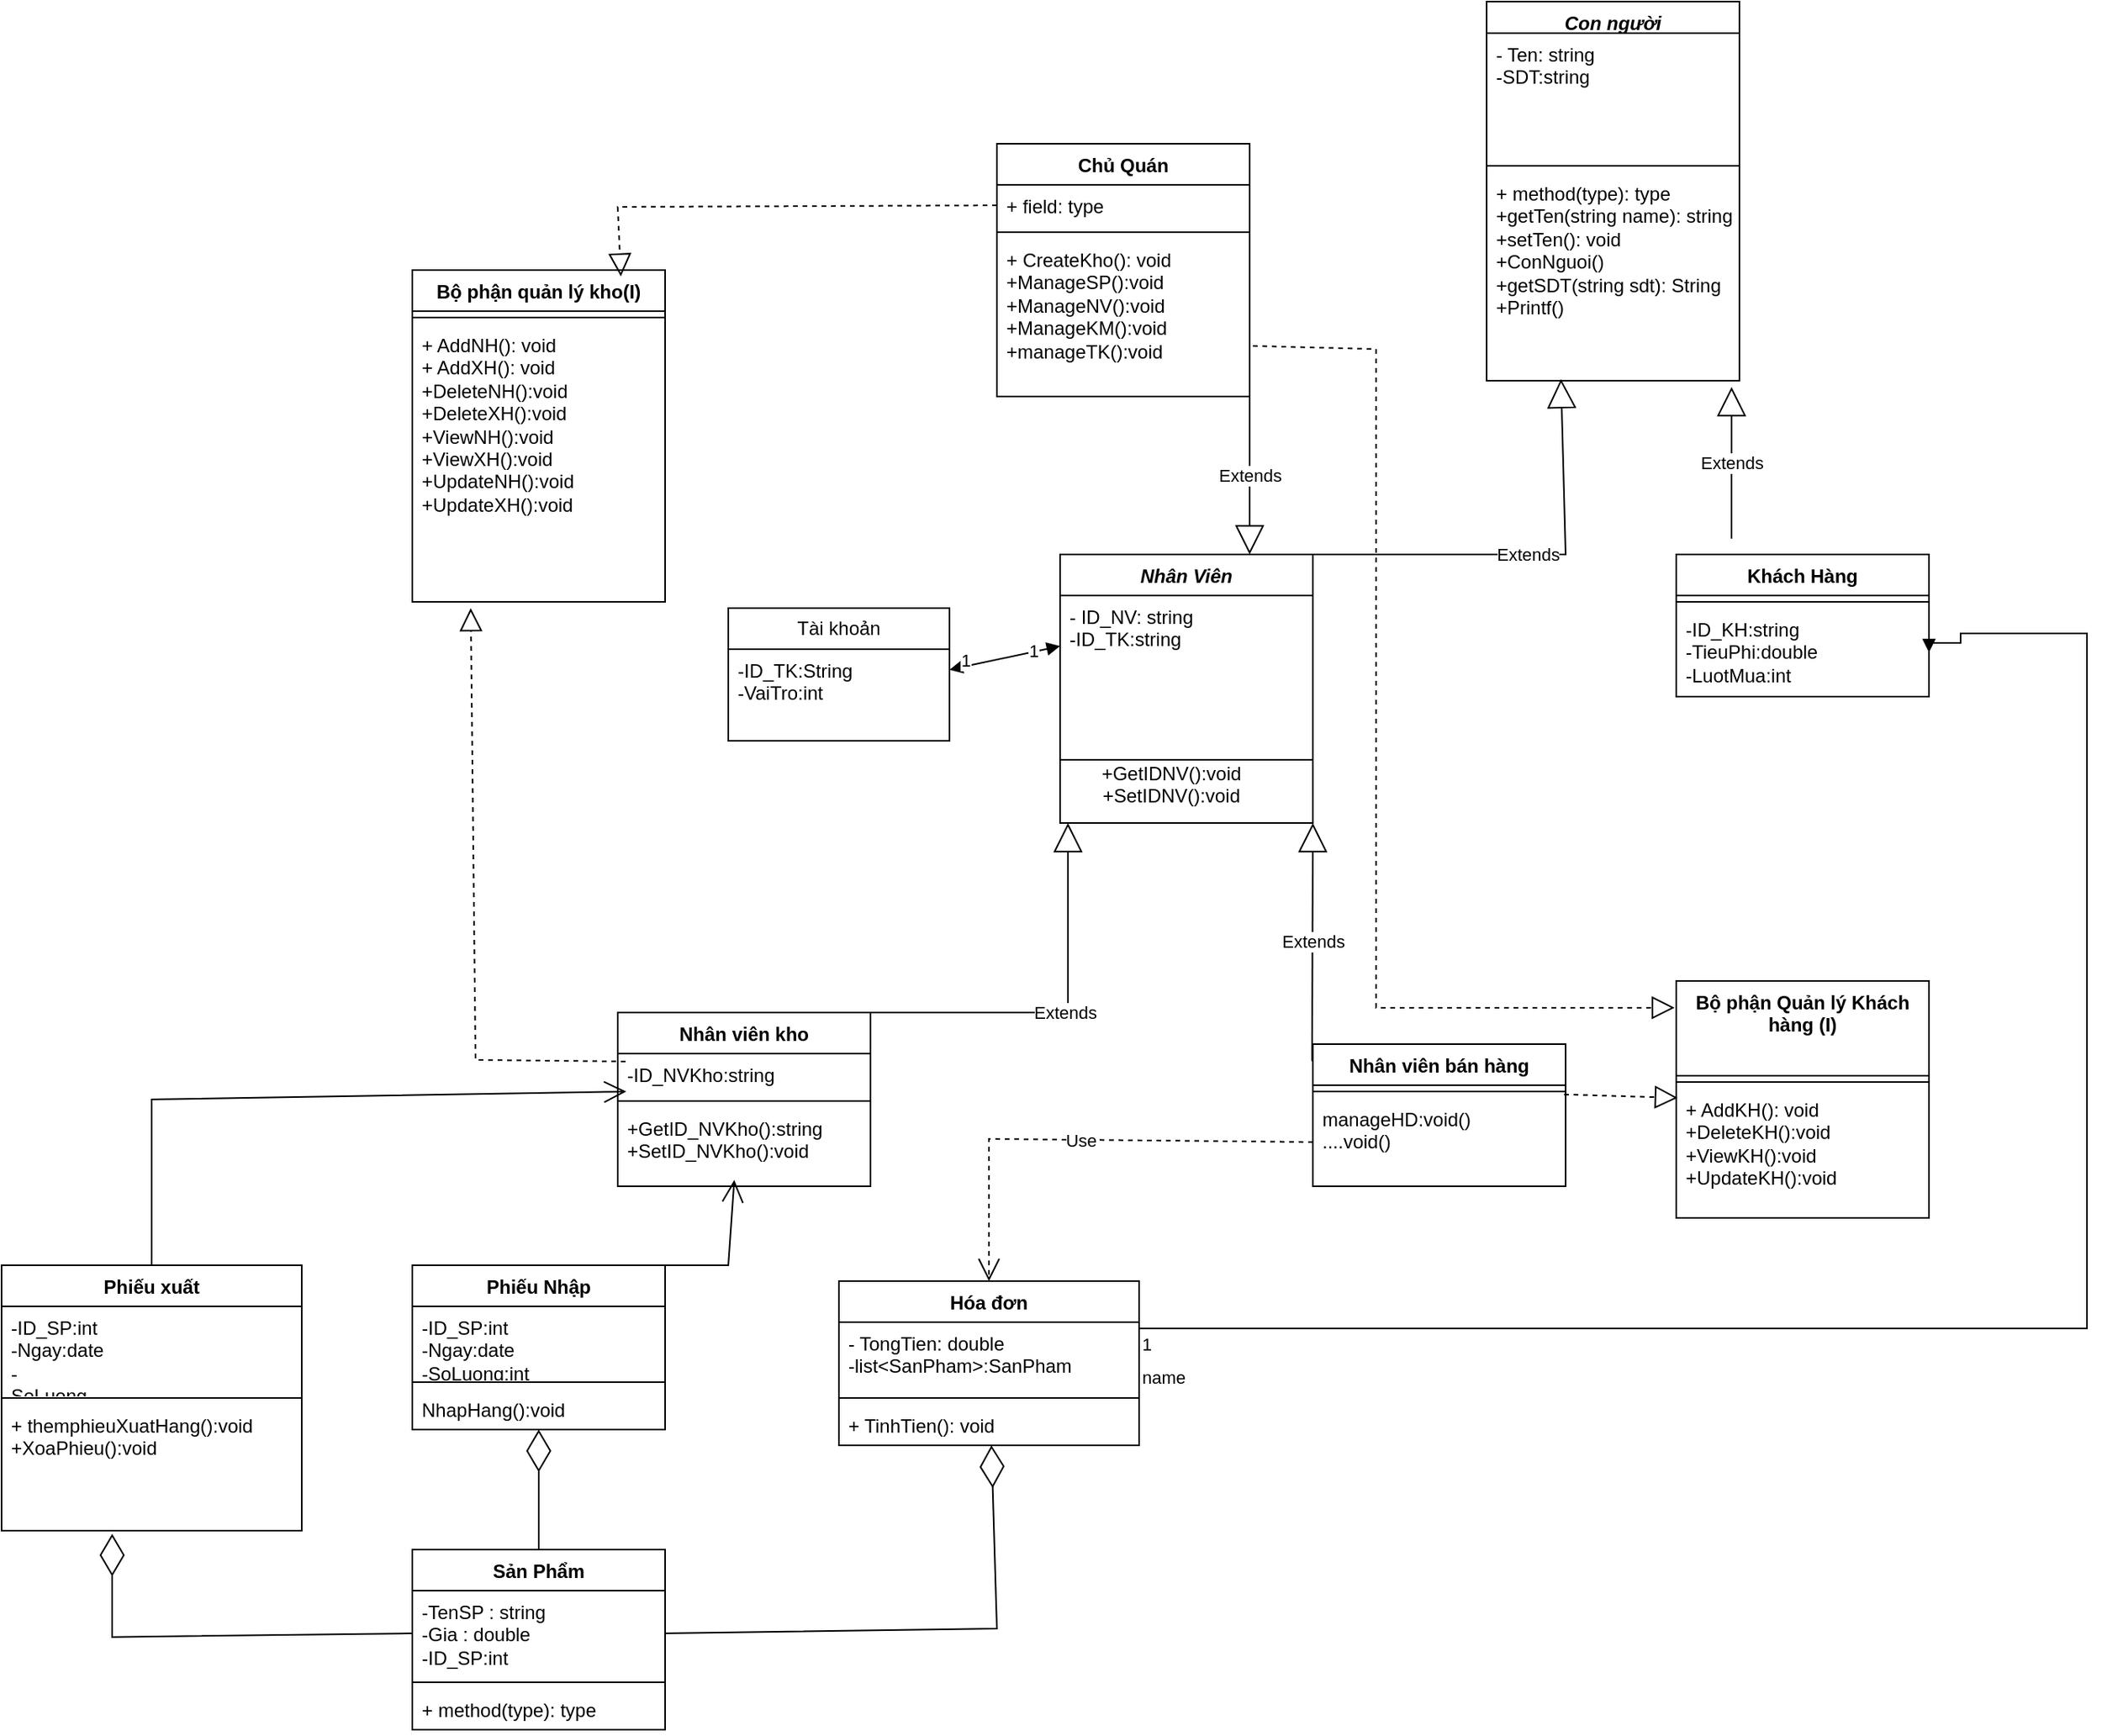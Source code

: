 <mxfile version="26.0.15">
  <diagram id="C5RBs43oDa-KdzZeNtuy" name="Page-1">
    <mxGraphModel dx="3407" dy="1044" grid="1" gridSize="10" guides="1" tooltips="1" connect="1" arrows="1" fold="1" page="1" pageScale="1" pageWidth="827" pageHeight="1169" math="0" shadow="0">
      <root>
        <mxCell id="WIyWlLk6GJQsqaUBKTNV-0" />
        <mxCell id="WIyWlLk6GJQsqaUBKTNV-1" parent="WIyWlLk6GJQsqaUBKTNV-0" />
        <mxCell id="RzAZ1FQXElwhh7SouEmg-1" value="&lt;i&gt;Con người&lt;/i&gt;" style="swimlane;fontStyle=1;align=center;verticalAlign=top;childLayout=stackLayout;horizontal=1;startSize=20;horizontalStack=0;resizeParent=1;resizeParentMax=0;resizeLast=0;collapsible=1;marginBottom=0;whiteSpace=wrap;html=1;" parent="WIyWlLk6GJQsqaUBKTNV-1" vertex="1">
          <mxGeometry x="350" y="10" width="160" height="240" as="geometry" />
        </mxCell>
        <mxCell id="RzAZ1FQXElwhh7SouEmg-2" value="- Ten: string&lt;div&gt;-SDT:string&lt;br&gt;&lt;div&gt;&lt;br&gt;&lt;/div&gt;&lt;/div&gt;" style="text;strokeColor=none;fillColor=none;align=left;verticalAlign=top;spacingLeft=4;spacingRight=4;overflow=hidden;rotatable=0;points=[[0,0.5],[1,0.5]];portConstraint=eastwest;whiteSpace=wrap;html=1;" parent="RzAZ1FQXElwhh7SouEmg-1" vertex="1">
          <mxGeometry y="20" width="160" height="80" as="geometry" />
        </mxCell>
        <mxCell id="RzAZ1FQXElwhh7SouEmg-3" value="" style="line;strokeWidth=1;fillColor=none;align=left;verticalAlign=middle;spacingTop=-1;spacingLeft=3;spacingRight=3;rotatable=0;labelPosition=right;points=[];portConstraint=eastwest;strokeColor=inherit;" parent="RzAZ1FQXElwhh7SouEmg-1" vertex="1">
          <mxGeometry y="100" width="160" height="8" as="geometry" />
        </mxCell>
        <mxCell id="RzAZ1FQXElwhh7SouEmg-4" value="+ method(type): type&lt;div&gt;+getTen(string name): string&lt;/div&gt;&lt;div&gt;+setTen(): void&lt;/div&gt;&lt;div&gt;+ConNguoi()&lt;/div&gt;&lt;div&gt;+getSDT(string sdt): String&lt;/div&gt;&lt;div&gt;+Printf()&amp;nbsp;&lt;/div&gt;" style="text;strokeColor=none;fillColor=none;align=left;verticalAlign=top;spacingLeft=4;spacingRight=4;overflow=hidden;rotatable=0;points=[[0,0.5],[1,0.5]];portConstraint=eastwest;whiteSpace=wrap;html=1;" parent="RzAZ1FQXElwhh7SouEmg-1" vertex="1">
          <mxGeometry y="108" width="160" height="132" as="geometry" />
        </mxCell>
        <mxCell id="RzAZ1FQXElwhh7SouEmg-5" value="&lt;i&gt;Nhân Viên&lt;/i&gt;&lt;div&gt;&lt;br&gt;&lt;/div&gt;" style="swimlane;fontStyle=1;align=center;verticalAlign=top;childLayout=stackLayout;horizontal=1;startSize=26;horizontalStack=0;resizeParent=1;resizeParentMax=0;resizeLast=0;collapsible=1;marginBottom=0;whiteSpace=wrap;html=1;" parent="WIyWlLk6GJQsqaUBKTNV-1" vertex="1">
          <mxGeometry x="80" y="360" width="160" height="170" as="geometry" />
        </mxCell>
        <mxCell id="RzAZ1FQXElwhh7SouEmg-6" value="- ID_NV: string&lt;div&gt;-ID_TK:string&lt;/div&gt;" style="text;strokeColor=none;fillColor=none;align=left;verticalAlign=top;spacingLeft=4;spacingRight=4;overflow=hidden;rotatable=0;points=[[0,0.5],[1,0.5]];portConstraint=eastwest;whiteSpace=wrap;html=1;" parent="RzAZ1FQXElwhh7SouEmg-5" vertex="1">
          <mxGeometry y="26" width="160" height="64" as="geometry" />
        </mxCell>
        <mxCell id="RzAZ1FQXElwhh7SouEmg-7" value="" style="line;strokeWidth=1;fillColor=none;align=left;verticalAlign=middle;spacingTop=-1;spacingLeft=3;spacingRight=3;rotatable=0;labelPosition=right;points=[];portConstraint=eastwest;strokeColor=inherit;" parent="RzAZ1FQXElwhh7SouEmg-5" vertex="1">
          <mxGeometry y="90" width="160" height="80" as="geometry" />
        </mxCell>
        <mxCell id="RzAZ1FQXElwhh7SouEmg-9" value="Khách Hàng&lt;div&gt;&lt;br&gt;&lt;/div&gt;" style="swimlane;fontStyle=1;align=center;verticalAlign=top;childLayout=stackLayout;horizontal=1;startSize=26;horizontalStack=0;resizeParent=1;resizeParentMax=0;resizeLast=0;collapsible=1;marginBottom=0;whiteSpace=wrap;html=1;" parent="WIyWlLk6GJQsqaUBKTNV-1" vertex="1">
          <mxGeometry x="470" y="360" width="160" height="90" as="geometry" />
        </mxCell>
        <mxCell id="RzAZ1FQXElwhh7SouEmg-11" value="" style="line;strokeWidth=1;fillColor=none;align=left;verticalAlign=middle;spacingTop=-1;spacingLeft=3;spacingRight=3;rotatable=0;labelPosition=right;points=[];portConstraint=eastwest;strokeColor=inherit;" parent="RzAZ1FQXElwhh7SouEmg-9" vertex="1">
          <mxGeometry y="26" width="160" height="8" as="geometry" />
        </mxCell>
        <mxCell id="RzAZ1FQXElwhh7SouEmg-10" value="-ID_KH:string&lt;div&gt;-TieuPhi:double&lt;/div&gt;&lt;div&gt;-LuotMua:int&lt;/div&gt;" style="text;strokeColor=none;fillColor=none;align=left;verticalAlign=top;spacingLeft=4;spacingRight=4;overflow=hidden;rotatable=0;points=[[0,0.5],[1,0.5]];portConstraint=eastwest;whiteSpace=wrap;html=1;" parent="RzAZ1FQXElwhh7SouEmg-9" vertex="1">
          <mxGeometry y="34" width="160" height="56" as="geometry" />
        </mxCell>
        <mxCell id="RzAZ1FQXElwhh7SouEmg-13" value="Extends" style="endArrow=block;endSize=16;endFill=0;html=1;rounded=0;exitX=1;exitY=0;exitDx=0;exitDy=0;entryX=0.294;entryY=0.992;entryDx=0;entryDy=0;entryPerimeter=0;" parent="WIyWlLk6GJQsqaUBKTNV-1" source="RzAZ1FQXElwhh7SouEmg-5" target="RzAZ1FQXElwhh7SouEmg-4" edge="1">
          <mxGeometry width="160" relative="1" as="geometry">
            <mxPoint x="220" y="320" as="sourcePoint" />
            <mxPoint x="380" y="320" as="targetPoint" />
            <Array as="points">
              <mxPoint x="400" y="360" />
            </Array>
          </mxGeometry>
        </mxCell>
        <mxCell id="RzAZ1FQXElwhh7SouEmg-15" value="Extends" style="endArrow=block;endSize=16;endFill=0;html=1;rounded=0;entryX=0.969;entryY=1.03;entryDx=0;entryDy=0;entryPerimeter=0;" parent="WIyWlLk6GJQsqaUBKTNV-1" target="RzAZ1FQXElwhh7SouEmg-4" edge="1">
          <mxGeometry width="160" relative="1" as="geometry">
            <mxPoint x="505" y="350" as="sourcePoint" />
            <mxPoint x="380" y="320" as="targetPoint" />
          </mxGeometry>
        </mxCell>
        <mxCell id="RzAZ1FQXElwhh7SouEmg-16" value="Nhân viên kho&lt;div&gt;&lt;br&gt;&lt;/div&gt;" style="swimlane;fontStyle=1;align=center;verticalAlign=top;childLayout=stackLayout;horizontal=1;startSize=26;horizontalStack=0;resizeParent=1;resizeParentMax=0;resizeLast=0;collapsible=1;marginBottom=0;whiteSpace=wrap;html=1;" parent="WIyWlLk6GJQsqaUBKTNV-1" vertex="1">
          <mxGeometry x="-200" y="650" width="160" height="110" as="geometry" />
        </mxCell>
        <mxCell id="RzAZ1FQXElwhh7SouEmg-17" value="-ID_NVKho:string&lt;div&gt;&lt;br&gt;&lt;/div&gt;" style="text;strokeColor=none;fillColor=none;align=left;verticalAlign=top;spacingLeft=4;spacingRight=4;overflow=hidden;rotatable=0;points=[[0,0.5],[1,0.5]];portConstraint=eastwest;whiteSpace=wrap;html=1;" parent="RzAZ1FQXElwhh7SouEmg-16" vertex="1">
          <mxGeometry y="26" width="160" height="26" as="geometry" />
        </mxCell>
        <mxCell id="RzAZ1FQXElwhh7SouEmg-18" value="" style="line;strokeWidth=1;fillColor=none;align=left;verticalAlign=middle;spacingTop=-1;spacingLeft=3;spacingRight=3;rotatable=0;labelPosition=right;points=[];portConstraint=eastwest;strokeColor=inherit;" parent="RzAZ1FQXElwhh7SouEmg-16" vertex="1">
          <mxGeometry y="52" width="160" height="8" as="geometry" />
        </mxCell>
        <mxCell id="RzAZ1FQXElwhh7SouEmg-19" value="+GetID_NVKho():string&lt;div&gt;+SetID_NVKho():void&lt;/div&gt;" style="text;strokeColor=none;fillColor=none;align=left;verticalAlign=top;spacingLeft=4;spacingRight=4;overflow=hidden;rotatable=0;points=[[0,0.5],[1,0.5]];portConstraint=eastwest;whiteSpace=wrap;html=1;" parent="RzAZ1FQXElwhh7SouEmg-16" vertex="1">
          <mxGeometry y="60" width="160" height="50" as="geometry" />
        </mxCell>
        <mxCell id="RzAZ1FQXElwhh7SouEmg-20" value="Nhân viên bán hàng&lt;div&gt;&lt;br&gt;&lt;/div&gt;" style="swimlane;fontStyle=1;align=center;verticalAlign=top;childLayout=stackLayout;horizontal=1;startSize=26;horizontalStack=0;resizeParent=1;resizeParentMax=0;resizeLast=0;collapsible=1;marginBottom=0;whiteSpace=wrap;html=1;" parent="WIyWlLk6GJQsqaUBKTNV-1" vertex="1">
          <mxGeometry x="240" y="670" width="160" height="90" as="geometry" />
        </mxCell>
        <mxCell id="RzAZ1FQXElwhh7SouEmg-22" value="" style="line;strokeWidth=1;fillColor=none;align=left;verticalAlign=middle;spacingTop=-1;spacingLeft=3;spacingRight=3;rotatable=0;labelPosition=right;points=[];portConstraint=eastwest;strokeColor=inherit;" parent="RzAZ1FQXElwhh7SouEmg-20" vertex="1">
          <mxGeometry y="26" width="160" height="8" as="geometry" />
        </mxCell>
        <mxCell id="RzAZ1FQXElwhh7SouEmg-21" value="manageHD:void()&lt;div&gt;....void()&lt;/div&gt;" style="text;strokeColor=none;fillColor=none;align=left;verticalAlign=top;spacingLeft=4;spacingRight=4;overflow=hidden;rotatable=0;points=[[0,0.5],[1,0.5]];portConstraint=eastwest;whiteSpace=wrap;html=1;" parent="RzAZ1FQXElwhh7SouEmg-20" vertex="1">
          <mxGeometry y="34" width="160" height="56" as="geometry" />
        </mxCell>
        <mxCell id="RzAZ1FQXElwhh7SouEmg-24" value="Bộ phận quản lý kho(I)" style="swimlane;fontStyle=1;align=center;verticalAlign=top;childLayout=stackLayout;horizontal=1;startSize=26;horizontalStack=0;resizeParent=1;resizeParentMax=0;resizeLast=0;collapsible=1;marginBottom=0;whiteSpace=wrap;html=1;" parent="WIyWlLk6GJQsqaUBKTNV-1" vertex="1">
          <mxGeometry x="-330" y="180" width="160" height="210" as="geometry" />
        </mxCell>
        <mxCell id="RzAZ1FQXElwhh7SouEmg-26" value="" style="line;strokeWidth=1;fillColor=none;align=left;verticalAlign=middle;spacingTop=-1;spacingLeft=3;spacingRight=3;rotatable=0;labelPosition=right;points=[];portConstraint=eastwest;strokeColor=inherit;" parent="RzAZ1FQXElwhh7SouEmg-24" vertex="1">
          <mxGeometry y="26" width="160" height="8" as="geometry" />
        </mxCell>
        <mxCell id="RzAZ1FQXElwhh7SouEmg-27" value="+ AddNH(): void&lt;div&gt;+ AddXH(): void&lt;/div&gt;&lt;div&gt;+DeleteNH():void&lt;/div&gt;&lt;div&gt;+DeleteXH():void&lt;/div&gt;&lt;div&gt;+ViewNH():void&lt;/div&gt;&lt;div&gt;+ViewXH():void&lt;/div&gt;&lt;div&gt;+UpdateNH():void&lt;/div&gt;&lt;div&gt;+UpdateXH():void&lt;/div&gt;&lt;div&gt;&lt;br&gt;&lt;/div&gt;" style="text;strokeColor=none;fillColor=none;align=left;verticalAlign=top;spacingLeft=4;spacingRight=4;overflow=hidden;rotatable=0;points=[[0,0.5],[1,0.5]];portConstraint=eastwest;whiteSpace=wrap;html=1;" parent="RzAZ1FQXElwhh7SouEmg-24" vertex="1">
          <mxGeometry y="34" width="160" height="176" as="geometry" />
        </mxCell>
        <mxCell id="RzAZ1FQXElwhh7SouEmg-28" value="Chủ Quán&lt;div&gt;&lt;br&gt;&lt;/div&gt;" style="swimlane;fontStyle=1;align=center;verticalAlign=top;childLayout=stackLayout;horizontal=1;startSize=26;horizontalStack=0;resizeParent=1;resizeParentMax=0;resizeLast=0;collapsible=1;marginBottom=0;whiteSpace=wrap;html=1;" parent="WIyWlLk6GJQsqaUBKTNV-1" vertex="1">
          <mxGeometry x="40" y="100" width="160" height="160" as="geometry" />
        </mxCell>
        <mxCell id="RzAZ1FQXElwhh7SouEmg-29" value="+ field: type" style="text;strokeColor=none;fillColor=none;align=left;verticalAlign=top;spacingLeft=4;spacingRight=4;overflow=hidden;rotatable=0;points=[[0,0.5],[1,0.5]];portConstraint=eastwest;whiteSpace=wrap;html=1;" parent="RzAZ1FQXElwhh7SouEmg-28" vertex="1">
          <mxGeometry y="26" width="160" height="26" as="geometry" />
        </mxCell>
        <mxCell id="RzAZ1FQXElwhh7SouEmg-30" value="" style="line;strokeWidth=1;fillColor=none;align=left;verticalAlign=middle;spacingTop=-1;spacingLeft=3;spacingRight=3;rotatable=0;labelPosition=right;points=[];portConstraint=eastwest;strokeColor=inherit;" parent="RzAZ1FQXElwhh7SouEmg-28" vertex="1">
          <mxGeometry y="52" width="160" height="8" as="geometry" />
        </mxCell>
        <mxCell id="RzAZ1FQXElwhh7SouEmg-31" value="+ CreateKho(): void&lt;div&gt;+ManageSP():void&lt;/div&gt;&lt;div&gt;+ManageNV():void&lt;/div&gt;&lt;div&gt;+ManageKM():void&lt;/div&gt;&lt;div&gt;+manageTK():void&lt;/div&gt;&lt;div&gt;&lt;br&gt;&lt;/div&gt;" style="text;strokeColor=none;fillColor=none;align=left;verticalAlign=top;spacingLeft=4;spacingRight=4;overflow=hidden;rotatable=0;points=[[0,0.5],[1,0.5]];portConstraint=eastwest;whiteSpace=wrap;html=1;" parent="RzAZ1FQXElwhh7SouEmg-28" vertex="1">
          <mxGeometry y="60" width="160" height="100" as="geometry" />
        </mxCell>
        <mxCell id="RzAZ1FQXElwhh7SouEmg-33" value="Extends" style="endArrow=block;endSize=16;endFill=0;html=1;rounded=0;entryX=0.75;entryY=0;entryDx=0;entryDy=0;" parent="WIyWlLk6GJQsqaUBKTNV-1" target="RzAZ1FQXElwhh7SouEmg-5" edge="1">
          <mxGeometry width="160" relative="1" as="geometry">
            <mxPoint x="200" y="260" as="sourcePoint" />
            <mxPoint x="350" y="130" as="targetPoint" />
          </mxGeometry>
        </mxCell>
        <mxCell id="RzAZ1FQXElwhh7SouEmg-37" value="Extends" style="endArrow=block;endSize=16;endFill=0;html=1;rounded=0;exitX=-0.003;exitY=0.119;exitDx=0;exitDy=0;exitPerimeter=0;" parent="WIyWlLk6GJQsqaUBKTNV-1" source="RzAZ1FQXElwhh7SouEmg-20" edge="1">
          <mxGeometry width="160" relative="1" as="geometry">
            <mxPoint x="341.68" y="489.742" as="sourcePoint" />
            <mxPoint x="240" y="530" as="targetPoint" />
          </mxGeometry>
        </mxCell>
        <mxCell id="RzAZ1FQXElwhh7SouEmg-38" value="" style="endArrow=block;dashed=1;endFill=0;endSize=12;html=1;rounded=0;exitX=0.031;exitY=0.192;exitDx=0;exitDy=0;exitPerimeter=0;entryX=0.231;entryY=1.023;entryDx=0;entryDy=0;entryPerimeter=0;" parent="WIyWlLk6GJQsqaUBKTNV-1" source="RzAZ1FQXElwhh7SouEmg-17" target="RzAZ1FQXElwhh7SouEmg-27" edge="1">
          <mxGeometry width="160" relative="1" as="geometry">
            <mxPoint x="-30" y="340" as="sourcePoint" />
            <mxPoint x="130" y="340" as="targetPoint" />
            <Array as="points">
              <mxPoint x="-290" y="680" />
            </Array>
          </mxGeometry>
        </mxCell>
        <mxCell id="RzAZ1FQXElwhh7SouEmg-36" value="Extends" style="endArrow=block;endSize=16;endFill=0;html=1;rounded=0;exitX=1;exitY=0;exitDx=0;exitDy=0;" parent="WIyWlLk6GJQsqaUBKTNV-1" source="RzAZ1FQXElwhh7SouEmg-16" edge="1">
          <mxGeometry width="160" relative="1" as="geometry">
            <mxPoint x="20" y="490" as="sourcePoint" />
            <mxPoint x="85" y="530" as="targetPoint" />
            <Array as="points">
              <mxPoint x="85" y="650" />
            </Array>
          </mxGeometry>
        </mxCell>
        <mxCell id="RzAZ1FQXElwhh7SouEmg-39" value="" style="endArrow=block;dashed=1;endFill=0;endSize=12;html=1;rounded=0;exitX=0;exitY=0.5;exitDx=0;exitDy=0;entryX=0.825;entryY=0.019;entryDx=0;entryDy=0;entryPerimeter=0;" parent="WIyWlLk6GJQsqaUBKTNV-1" source="RzAZ1FQXElwhh7SouEmg-29" target="RzAZ1FQXElwhh7SouEmg-24" edge="1">
          <mxGeometry width="160" relative="1" as="geometry">
            <mxPoint x="-30" y="340" as="sourcePoint" />
            <mxPoint x="130" y="340" as="targetPoint" />
            <Array as="points">
              <mxPoint x="-200" y="140" />
            </Array>
          </mxGeometry>
        </mxCell>
        <mxCell id="RzAZ1FQXElwhh7SouEmg-40" value="Bộ phận Quản lý Khách hàng (I)" style="swimlane;fontStyle=1;align=center;verticalAlign=top;childLayout=stackLayout;horizontal=1;startSize=60;horizontalStack=0;resizeParent=1;resizeParentMax=0;resizeLast=0;collapsible=1;marginBottom=0;whiteSpace=wrap;html=1;" parent="WIyWlLk6GJQsqaUBKTNV-1" vertex="1">
          <mxGeometry x="470" y="630" width="160" height="150" as="geometry" />
        </mxCell>
        <mxCell id="RzAZ1FQXElwhh7SouEmg-42" value="" style="line;strokeWidth=1;fillColor=none;align=left;verticalAlign=middle;spacingTop=-1;spacingLeft=3;spacingRight=3;rotatable=0;labelPosition=right;points=[];portConstraint=eastwest;strokeColor=inherit;" parent="RzAZ1FQXElwhh7SouEmg-40" vertex="1">
          <mxGeometry y="60" width="160" height="8" as="geometry" />
        </mxCell>
        <mxCell id="RzAZ1FQXElwhh7SouEmg-43" value="&lt;div&gt;+ AddKH(): void&lt;/div&gt;&lt;div&gt;+DeleteKH():void&lt;/div&gt;&lt;div&gt;+ViewKH():void&lt;/div&gt;&lt;div&gt;+UpdateKH():void&lt;/div&gt;&lt;div&gt;&lt;br&gt;&lt;/div&gt;" style="text;strokeColor=none;fillColor=none;align=left;verticalAlign=top;spacingLeft=4;spacingRight=4;overflow=hidden;rotatable=0;points=[[0,0.5],[1,0.5]];portConstraint=eastwest;whiteSpace=wrap;html=1;" parent="RzAZ1FQXElwhh7SouEmg-40" vertex="1">
          <mxGeometry y="68" width="160" height="82" as="geometry" />
        </mxCell>
        <mxCell id="RzAZ1FQXElwhh7SouEmg-44" value="" style="endArrow=block;dashed=1;endFill=0;endSize=12;html=1;rounded=0;entryX=-0.006;entryY=0.113;entryDx=0;entryDy=0;entryPerimeter=0;exitX=1.013;exitY=0.68;exitDx=0;exitDy=0;exitPerimeter=0;" parent="WIyWlLk6GJQsqaUBKTNV-1" source="RzAZ1FQXElwhh7SouEmg-31" target="RzAZ1FQXElwhh7SouEmg-40" edge="1">
          <mxGeometry width="160" relative="1" as="geometry">
            <mxPoint x="130" y="330" as="sourcePoint" />
            <mxPoint x="290" y="330" as="targetPoint" />
            <Array as="points">
              <mxPoint x="280" y="230" />
              <mxPoint x="280" y="480" />
              <mxPoint x="280" y="647" />
            </Array>
          </mxGeometry>
        </mxCell>
        <mxCell id="RzAZ1FQXElwhh7SouEmg-51" value="" style="endArrow=block;dashed=1;endFill=0;endSize=12;html=1;rounded=0;exitX=0.994;exitY=-0.038;exitDx=0;exitDy=0;exitPerimeter=0;entryX=0.006;entryY=0.073;entryDx=0;entryDy=0;entryPerimeter=0;" parent="WIyWlLk6GJQsqaUBKTNV-1" source="RzAZ1FQXElwhh7SouEmg-21" target="RzAZ1FQXElwhh7SouEmg-43" edge="1">
          <mxGeometry width="160" relative="1" as="geometry">
            <mxPoint x="350" y="530" as="sourcePoint" />
            <mxPoint x="510" y="530" as="targetPoint" />
          </mxGeometry>
        </mxCell>
        <mxCell id="RzAZ1FQXElwhh7SouEmg-52" value="Tài khoản" style="swimlane;fontStyle=0;childLayout=stackLayout;horizontal=1;startSize=26;fillColor=none;horizontalStack=0;resizeParent=1;resizeParentMax=0;resizeLast=0;collapsible=1;marginBottom=0;whiteSpace=wrap;html=1;" parent="WIyWlLk6GJQsqaUBKTNV-1" vertex="1">
          <mxGeometry x="-130" y="394" width="140" height="84" as="geometry" />
        </mxCell>
        <mxCell id="RzAZ1FQXElwhh7SouEmg-54" value="-ID_TK:String&lt;div&gt;-VaiTro:int&lt;/div&gt;&lt;div&gt;&lt;br&gt;&lt;/div&gt;" style="text;strokeColor=none;fillColor=none;align=left;verticalAlign=top;spacingLeft=4;spacingRight=4;overflow=hidden;rotatable=0;points=[[0,0.5],[1,0.5]];portConstraint=eastwest;whiteSpace=wrap;html=1;" parent="RzAZ1FQXElwhh7SouEmg-52" vertex="1">
          <mxGeometry y="26" width="140" height="58" as="geometry" />
        </mxCell>
        <mxCell id="RzAZ1FQXElwhh7SouEmg-57" value="" style="endArrow=block;startArrow=block;endFill=1;startFill=1;html=1;rounded=0;exitX=1;exitY=0.5;exitDx=0;exitDy=0;entryX=0;entryY=0.5;entryDx=0;entryDy=0;" parent="WIyWlLk6GJQsqaUBKTNV-1" target="RzAZ1FQXElwhh7SouEmg-6" edge="1">
          <mxGeometry width="160" relative="1" as="geometry">
            <mxPoint x="10" y="433" as="sourcePoint" />
            <mxPoint x="290" y="330" as="targetPoint" />
          </mxGeometry>
        </mxCell>
        <mxCell id="RzAZ1FQXElwhh7SouEmg-58" value="1" style="edgeLabel;html=1;align=center;verticalAlign=middle;resizable=0;points=[];" parent="RzAZ1FQXElwhh7SouEmg-57" vertex="1" connectable="0">
          <mxGeometry x="-0.305" y="2" relative="1" as="geometry">
            <mxPoint x="-14" y="1" as="offset" />
          </mxGeometry>
        </mxCell>
        <mxCell id="RzAZ1FQXElwhh7SouEmg-59" value="1" style="edgeLabel;html=1;align=center;verticalAlign=middle;resizable=0;points=[];" parent="RzAZ1FQXElwhh7SouEmg-57" vertex="1" connectable="0">
          <mxGeometry x="0.552" y="2" relative="1" as="geometry">
            <mxPoint x="-1" y="1" as="offset" />
          </mxGeometry>
        </mxCell>
        <mxCell id="DLRbKpXfFb9seyz2tW-k-0" value="Hóa đơn&lt;div&gt;&lt;br&gt;&lt;/div&gt;" style="swimlane;fontStyle=1;align=center;verticalAlign=top;childLayout=stackLayout;horizontal=1;startSize=26;horizontalStack=0;resizeParent=1;resizeParentMax=0;resizeLast=0;collapsible=1;marginBottom=0;whiteSpace=wrap;html=1;" vertex="1" parent="WIyWlLk6GJQsqaUBKTNV-1">
          <mxGeometry x="-60" y="820" width="190" height="104" as="geometry" />
        </mxCell>
        <mxCell id="DLRbKpXfFb9seyz2tW-k-1" value="- TongTien: double&lt;div&gt;-list&amp;lt;SanPham&amp;gt;:SanPham&lt;/div&gt;" style="text;strokeColor=none;fillColor=none;align=left;verticalAlign=top;spacingLeft=4;spacingRight=4;overflow=hidden;rotatable=0;points=[[0,0.5],[1,0.5]];portConstraint=eastwest;whiteSpace=wrap;html=1;" vertex="1" parent="DLRbKpXfFb9seyz2tW-k-0">
          <mxGeometry y="26" width="190" height="44" as="geometry" />
        </mxCell>
        <mxCell id="DLRbKpXfFb9seyz2tW-k-2" value="" style="line;strokeWidth=1;fillColor=none;align=left;verticalAlign=middle;spacingTop=-1;spacingLeft=3;spacingRight=3;rotatable=0;labelPosition=right;points=[];portConstraint=eastwest;strokeColor=inherit;" vertex="1" parent="DLRbKpXfFb9seyz2tW-k-0">
          <mxGeometry y="70" width="190" height="8" as="geometry" />
        </mxCell>
        <mxCell id="DLRbKpXfFb9seyz2tW-k-3" value="+ TinhTien(): void&lt;div&gt;&lt;br&gt;&lt;/div&gt;" style="text;strokeColor=none;fillColor=none;align=left;verticalAlign=top;spacingLeft=4;spacingRight=4;overflow=hidden;rotatable=0;points=[[0,0.5],[1,0.5]];portConstraint=eastwest;whiteSpace=wrap;html=1;" vertex="1" parent="DLRbKpXfFb9seyz2tW-k-0">
          <mxGeometry y="78" width="190" height="26" as="geometry" />
        </mxCell>
        <mxCell id="DLRbKpXfFb9seyz2tW-k-4" value="Use" style="endArrow=open;endSize=12;dashed=1;html=1;rounded=0;entryX=0.5;entryY=0;entryDx=0;entryDy=0;exitX=0;exitY=0.5;exitDx=0;exitDy=0;" edge="1" parent="WIyWlLk6GJQsqaUBKTNV-1" source="RzAZ1FQXElwhh7SouEmg-21" target="DLRbKpXfFb9seyz2tW-k-0">
          <mxGeometry width="160" relative="1" as="geometry">
            <mxPoint x="360" y="690" as="sourcePoint" />
            <mxPoint x="520" y="690" as="targetPoint" />
            <Array as="points">
              <mxPoint x="35" y="730" />
            </Array>
          </mxGeometry>
        </mxCell>
        <mxCell id="DLRbKpXfFb9seyz2tW-k-5" value="Sản Phẩm" style="swimlane;fontStyle=1;align=center;verticalAlign=top;childLayout=stackLayout;horizontal=1;startSize=26;horizontalStack=0;resizeParent=1;resizeParentMax=0;resizeLast=0;collapsible=1;marginBottom=0;whiteSpace=wrap;html=1;" vertex="1" parent="WIyWlLk6GJQsqaUBKTNV-1">
          <mxGeometry x="-330" y="990" width="160" height="114" as="geometry" />
        </mxCell>
        <mxCell id="DLRbKpXfFb9seyz2tW-k-6" value="-TenSP : string&lt;div&gt;-Gia : double&lt;/div&gt;&lt;div&gt;-ID_SP:int&lt;/div&gt;&lt;div&gt;&lt;br&gt;&lt;/div&gt;" style="text;strokeColor=none;fillColor=none;align=left;verticalAlign=top;spacingLeft=4;spacingRight=4;overflow=hidden;rotatable=0;points=[[0,0.5],[1,0.5]];portConstraint=eastwest;whiteSpace=wrap;html=1;" vertex="1" parent="DLRbKpXfFb9seyz2tW-k-5">
          <mxGeometry y="26" width="160" height="54" as="geometry" />
        </mxCell>
        <mxCell id="DLRbKpXfFb9seyz2tW-k-7" value="" style="line;strokeWidth=1;fillColor=none;align=left;verticalAlign=middle;spacingTop=-1;spacingLeft=3;spacingRight=3;rotatable=0;labelPosition=right;points=[];portConstraint=eastwest;strokeColor=inherit;" vertex="1" parent="DLRbKpXfFb9seyz2tW-k-5">
          <mxGeometry y="80" width="160" height="8" as="geometry" />
        </mxCell>
        <mxCell id="DLRbKpXfFb9seyz2tW-k-8" value="+ method(type): type" style="text;strokeColor=none;fillColor=none;align=left;verticalAlign=top;spacingLeft=4;spacingRight=4;overflow=hidden;rotatable=0;points=[[0,0.5],[1,0.5]];portConstraint=eastwest;whiteSpace=wrap;html=1;" vertex="1" parent="DLRbKpXfFb9seyz2tW-k-5">
          <mxGeometry y="88" width="160" height="26" as="geometry" />
        </mxCell>
        <mxCell id="DLRbKpXfFb9seyz2tW-k-9" value="" style="endArrow=diamondThin;endFill=0;endSize=24;html=1;rounded=0;exitX=1;exitY=0.5;exitDx=0;exitDy=0;" edge="1" parent="WIyWlLk6GJQsqaUBKTNV-1" source="DLRbKpXfFb9seyz2tW-k-6" target="DLRbKpXfFb9seyz2tW-k-0">
          <mxGeometry width="160" relative="1" as="geometry">
            <mxPoint x="250" y="720" as="sourcePoint" />
            <mxPoint x="410" y="720" as="targetPoint" />
            <Array as="points">
              <mxPoint x="40" y="1040" />
            </Array>
          </mxGeometry>
        </mxCell>
        <mxCell id="DLRbKpXfFb9seyz2tW-k-10" value="Phiếu Nhập&lt;div&gt;&lt;br&gt;&lt;/div&gt;" style="swimlane;fontStyle=1;align=center;verticalAlign=top;childLayout=stackLayout;horizontal=1;startSize=26;horizontalStack=0;resizeParent=1;resizeParentMax=0;resizeLast=0;collapsible=1;marginBottom=0;whiteSpace=wrap;html=1;" vertex="1" parent="WIyWlLk6GJQsqaUBKTNV-1">
          <mxGeometry x="-330" y="810" width="160" height="104" as="geometry" />
        </mxCell>
        <mxCell id="DLRbKpXfFb9seyz2tW-k-11" value="-ID_SP:int&lt;div&gt;-Ngay:date&lt;/div&gt;&lt;div&gt;-SoLuong:int&lt;/div&gt;&lt;div&gt;&lt;br&gt;&lt;/div&gt;" style="text;strokeColor=none;fillColor=none;align=left;verticalAlign=top;spacingLeft=4;spacingRight=4;overflow=hidden;rotatable=0;points=[[0,0.5],[1,0.5]];portConstraint=eastwest;whiteSpace=wrap;html=1;" vertex="1" parent="DLRbKpXfFb9seyz2tW-k-10">
          <mxGeometry y="26" width="160" height="44" as="geometry" />
        </mxCell>
        <mxCell id="DLRbKpXfFb9seyz2tW-k-12" value="" style="line;strokeWidth=1;fillColor=none;align=left;verticalAlign=middle;spacingTop=-1;spacingLeft=3;spacingRight=3;rotatable=0;labelPosition=right;points=[];portConstraint=eastwest;strokeColor=inherit;" vertex="1" parent="DLRbKpXfFb9seyz2tW-k-10">
          <mxGeometry y="70" width="160" height="8" as="geometry" />
        </mxCell>
        <mxCell id="DLRbKpXfFb9seyz2tW-k-13" value="NhapHang():void&lt;div&gt;&lt;br&gt;&lt;/div&gt;" style="text;strokeColor=none;fillColor=none;align=left;verticalAlign=top;spacingLeft=4;spacingRight=4;overflow=hidden;rotatable=0;points=[[0,0.5],[1,0.5]];portConstraint=eastwest;whiteSpace=wrap;html=1;" vertex="1" parent="DLRbKpXfFb9seyz2tW-k-10">
          <mxGeometry y="78" width="160" height="26" as="geometry" />
        </mxCell>
        <mxCell id="DLRbKpXfFb9seyz2tW-k-14" value="Phiếu xuất&lt;div&gt;&lt;br&gt;&lt;/div&gt;" style="swimlane;fontStyle=1;align=center;verticalAlign=top;childLayout=stackLayout;horizontal=1;startSize=26;horizontalStack=0;resizeParent=1;resizeParentMax=0;resizeLast=0;collapsible=1;marginBottom=0;whiteSpace=wrap;html=1;" vertex="1" parent="WIyWlLk6GJQsqaUBKTNV-1">
          <mxGeometry x="-590" y="810" width="190" height="168" as="geometry" />
        </mxCell>
        <mxCell id="DLRbKpXfFb9seyz2tW-k-15" value="-ID_SP:int&lt;div&gt;-Ngay:date&lt;/div&gt;&lt;div&gt;-&lt;/div&gt;&lt;div&gt;SoLuong&lt;/div&gt;" style="text;strokeColor=none;fillColor=none;align=left;verticalAlign=top;spacingLeft=4;spacingRight=4;overflow=hidden;rotatable=0;points=[[0,0.5],[1,0.5]];portConstraint=eastwest;whiteSpace=wrap;html=1;" vertex="1" parent="DLRbKpXfFb9seyz2tW-k-14">
          <mxGeometry y="26" width="190" height="54" as="geometry" />
        </mxCell>
        <mxCell id="DLRbKpXfFb9seyz2tW-k-16" value="" style="line;strokeWidth=1;fillColor=none;align=left;verticalAlign=middle;spacingTop=-1;spacingLeft=3;spacingRight=3;rotatable=0;labelPosition=right;points=[];portConstraint=eastwest;strokeColor=inherit;" vertex="1" parent="DLRbKpXfFb9seyz2tW-k-14">
          <mxGeometry y="80" width="190" height="8" as="geometry" />
        </mxCell>
        <mxCell id="DLRbKpXfFb9seyz2tW-k-17" value="+ themphieuXuatHang():void&lt;div&gt;+XoaPhieu():void&lt;/div&gt;" style="text;strokeColor=none;fillColor=none;align=left;verticalAlign=top;spacingLeft=4;spacingRight=4;overflow=hidden;rotatable=0;points=[[0,0.5],[1,0.5]];portConstraint=eastwest;whiteSpace=wrap;html=1;" vertex="1" parent="DLRbKpXfFb9seyz2tW-k-14">
          <mxGeometry y="88" width="190" height="80" as="geometry" />
        </mxCell>
        <mxCell id="DLRbKpXfFb9seyz2tW-k-23" value="name" style="endArrow=block;endFill=1;html=1;edgeStyle=orthogonalEdgeStyle;align=left;verticalAlign=top;rounded=0;entryX=1;entryY=0.5;entryDx=0;entryDy=0;exitX=1;exitY=0.5;exitDx=0;exitDy=0;" edge="1" parent="WIyWlLk6GJQsqaUBKTNV-1" source="DLRbKpXfFb9seyz2tW-k-1" target="RzAZ1FQXElwhh7SouEmg-10">
          <mxGeometry x="-1" relative="1" as="geometry">
            <mxPoint x="150" y="570" as="sourcePoint" />
            <mxPoint x="310" y="570" as="targetPoint" />
            <Array as="points">
              <mxPoint x="130" y="850" />
              <mxPoint x="730" y="850" />
              <mxPoint x="730" y="410" />
              <mxPoint x="650" y="410" />
              <mxPoint x="650" y="416" />
            </Array>
          </mxGeometry>
        </mxCell>
        <mxCell id="DLRbKpXfFb9seyz2tW-k-24" value="1" style="edgeLabel;resizable=0;html=1;align=left;verticalAlign=bottom;" connectable="0" vertex="1" parent="DLRbKpXfFb9seyz2tW-k-23">
          <mxGeometry x="-1" relative="1" as="geometry" />
        </mxCell>
        <mxCell id="DLRbKpXfFb9seyz2tW-k-27" value="" style="endArrow=diamondThin;endFill=0;endSize=24;html=1;rounded=0;exitX=0.5;exitY=0;exitDx=0;exitDy=0;" edge="1" parent="WIyWlLk6GJQsqaUBKTNV-1" source="DLRbKpXfFb9seyz2tW-k-5" target="DLRbKpXfFb9seyz2tW-k-13">
          <mxGeometry width="160" relative="1" as="geometry">
            <mxPoint x="150" y="790" as="sourcePoint" />
            <mxPoint x="310" y="790" as="targetPoint" />
          </mxGeometry>
        </mxCell>
        <mxCell id="DLRbKpXfFb9seyz2tW-k-29" value="" style="endArrow=diamondThin;endFill=0;endSize=24;html=1;rounded=0;exitX=0;exitY=0.5;exitDx=0;exitDy=0;" edge="1" parent="WIyWlLk6GJQsqaUBKTNV-1" source="DLRbKpXfFb9seyz2tW-k-6">
          <mxGeometry width="160" relative="1" as="geometry">
            <mxPoint x="-340" y="1045.32" as="sourcePoint" />
            <mxPoint x="-520" y="980" as="targetPoint" />
            <Array as="points">
              <mxPoint x="-520" y="1045.32" />
            </Array>
          </mxGeometry>
        </mxCell>
        <mxCell id="DLRbKpXfFb9seyz2tW-k-32" value="" style="endArrow=open;endFill=1;endSize=12;html=1;rounded=0;exitX=0.5;exitY=0;exitDx=0;exitDy=0;entryX=0.461;entryY=0.92;entryDx=0;entryDy=0;entryPerimeter=0;" edge="1" parent="WIyWlLk6GJQsqaUBKTNV-1" source="DLRbKpXfFb9seyz2tW-k-10" target="RzAZ1FQXElwhh7SouEmg-19">
          <mxGeometry width="160" relative="1" as="geometry">
            <mxPoint x="80" y="630" as="sourcePoint" />
            <mxPoint x="240" y="630" as="targetPoint" />
            <Array as="points">
              <mxPoint x="-130" y="810" />
            </Array>
          </mxGeometry>
        </mxCell>
        <mxCell id="DLRbKpXfFb9seyz2tW-k-33" value="" style="endArrow=open;endFill=1;endSize=12;html=1;rounded=0;exitX=0.5;exitY=0;exitDx=0;exitDy=0;entryX=0.034;entryY=-0.199;entryDx=0;entryDy=0;entryPerimeter=0;" edge="1" parent="WIyWlLk6GJQsqaUBKTNV-1" source="DLRbKpXfFb9seyz2tW-k-14" target="RzAZ1FQXElwhh7SouEmg-19">
          <mxGeometry width="160" relative="1" as="geometry">
            <mxPoint x="80" y="630" as="sourcePoint" />
            <mxPoint x="240" y="630" as="targetPoint" />
            <Array as="points">
              <mxPoint x="-495" y="705" />
            </Array>
          </mxGeometry>
        </mxCell>
        <mxCell id="DLRbKpXfFb9seyz2tW-k-34" value="+GetIDNV():void&lt;div&gt;+SetIDNV():void&lt;/div&gt;&lt;div&gt;&lt;br&gt;&lt;/div&gt;" style="text;html=1;align=center;verticalAlign=middle;resizable=0;points=[];autosize=1;strokeColor=none;fillColor=none;" vertex="1" parent="WIyWlLk6GJQsqaUBKTNV-1">
          <mxGeometry x="95" y="483" width="110" height="60" as="geometry" />
        </mxCell>
      </root>
    </mxGraphModel>
  </diagram>
</mxfile>
